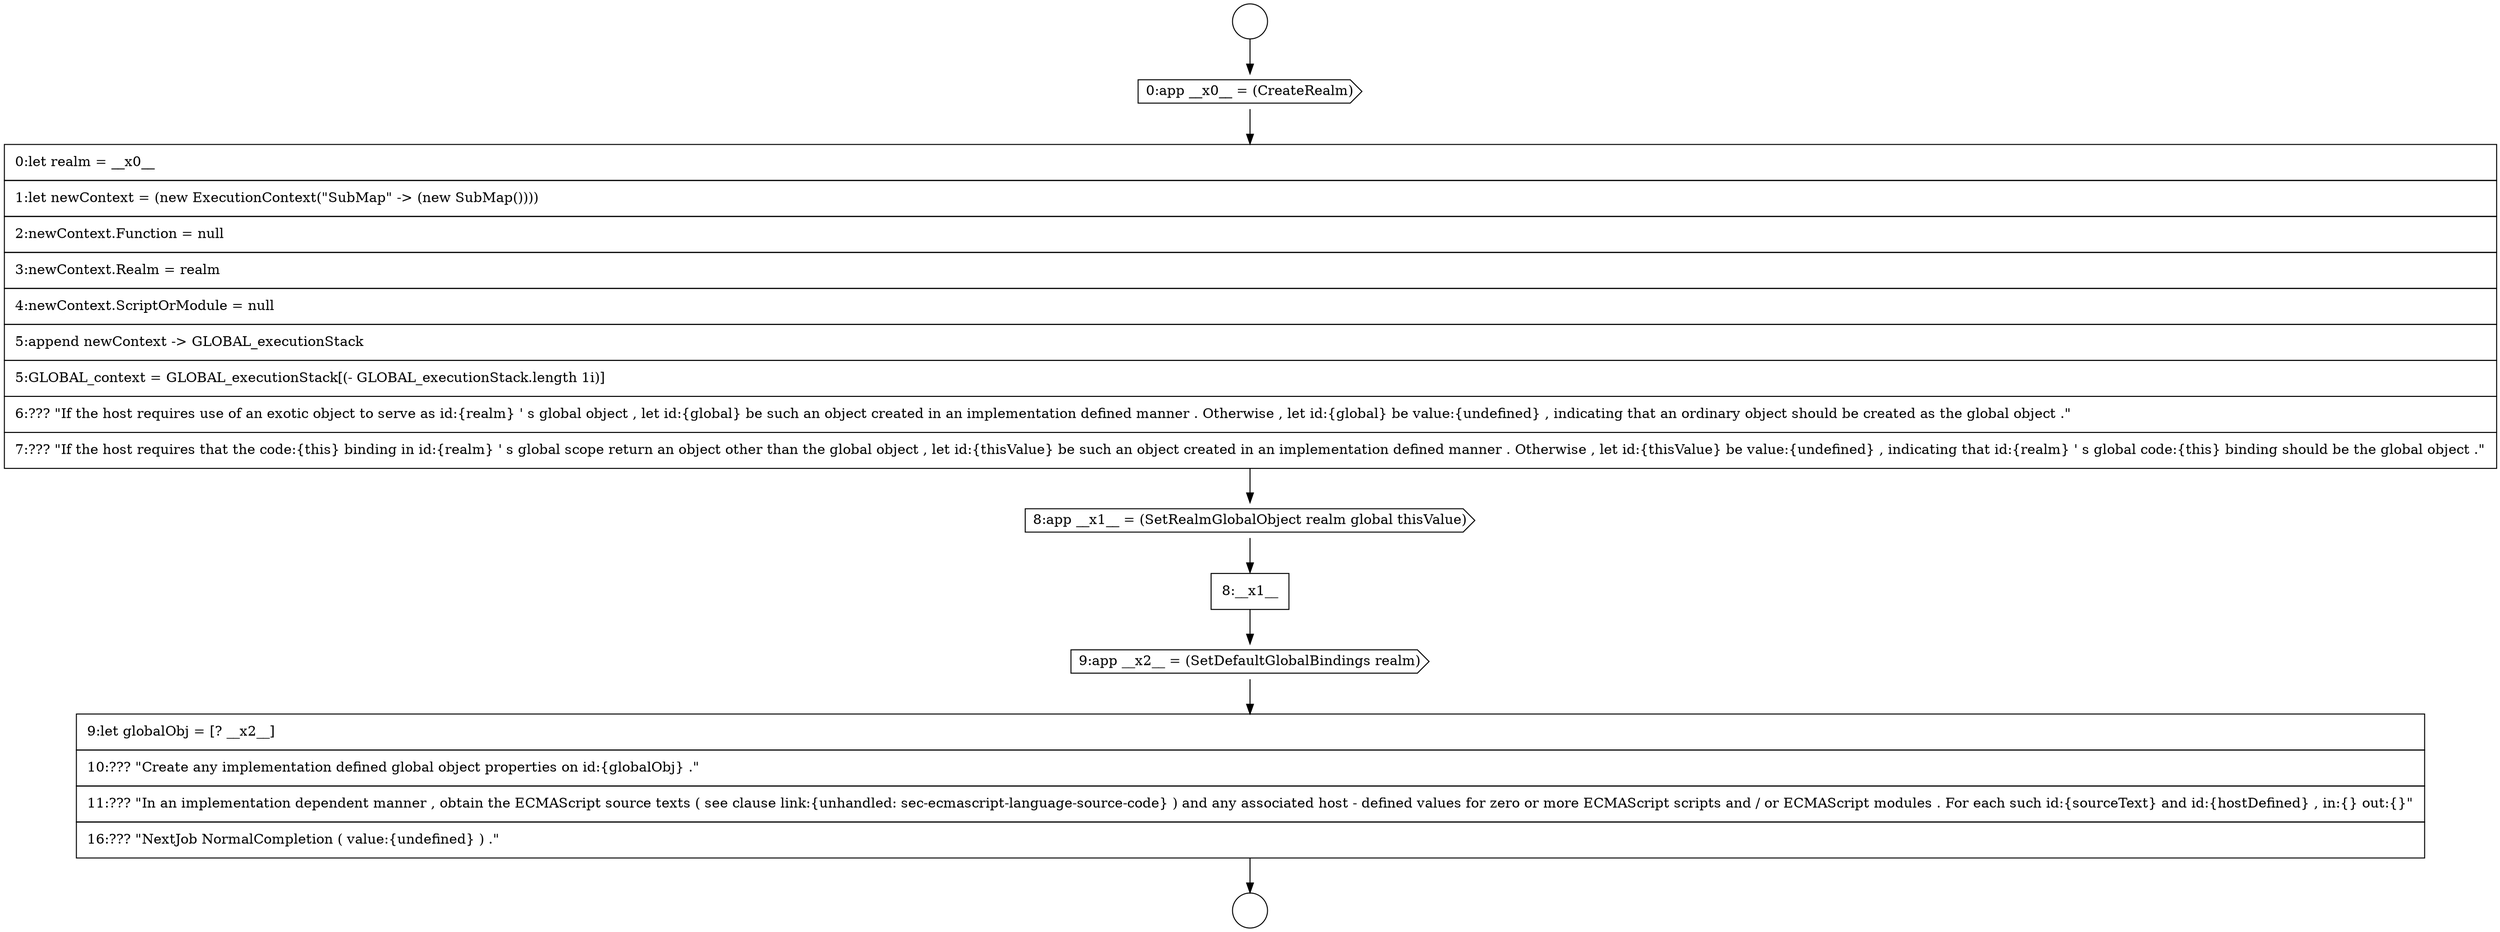 digraph {
  node1475 [shape=cds, label=<<font color="black">8:app __x1__ = (SetRealmGlobalObject realm global thisValue)</font>> color="black" fillcolor="white" style=filled]
  node1478 [shape=none, margin=0, label=<<font color="black">
    <table border="0" cellborder="1" cellspacing="0" cellpadding="10">
      <tr><td align="left">9:let globalObj = [? __x2__]</td></tr>
      <tr><td align="left">10:??? &quot;Create any implementation defined global object properties on id:{globalObj} .&quot;</td></tr>
      <tr><td align="left">11:??? &quot;In an implementation dependent manner , obtain the ECMAScript source texts ( see clause link:{unhandled: sec-ecmascript-language-source-code} ) and any associated host - defined values for zero or more ECMAScript scripts and / or ECMAScript modules . For each such id:{sourceText} and id:{hostDefined} , in:{} out:{}&quot;</td></tr>
      <tr><td align="left">16:??? &quot;NextJob NormalCompletion ( value:{undefined} ) .&quot;</td></tr>
    </table>
  </font>> color="black" fillcolor="white" style=filled]
  node1471 [shape=circle label=" " color="black" fillcolor="white" style=filled]
  node1472 [shape=circle label=" " color="black" fillcolor="white" style=filled]
  node1476 [shape=none, margin=0, label=<<font color="black">
    <table border="0" cellborder="1" cellspacing="0" cellpadding="10">
      <tr><td align="left">8:__x1__</td></tr>
    </table>
  </font>> color="black" fillcolor="white" style=filled]
  node1473 [shape=cds, label=<<font color="black">0:app __x0__ = (CreateRealm)</font>> color="black" fillcolor="white" style=filled]
  node1474 [shape=none, margin=0, label=<<font color="black">
    <table border="0" cellborder="1" cellspacing="0" cellpadding="10">
      <tr><td align="left">0:let realm = __x0__</td></tr>
      <tr><td align="left">1:let newContext = (new ExecutionContext(&quot;SubMap&quot; -&gt; (new SubMap())))</td></tr>
      <tr><td align="left">2:newContext.Function = null</td></tr>
      <tr><td align="left">3:newContext.Realm = realm</td></tr>
      <tr><td align="left">4:newContext.ScriptOrModule = null</td></tr>
      <tr><td align="left">5:append newContext -&gt; GLOBAL_executionStack</td></tr>
      <tr><td align="left">5:GLOBAL_context = GLOBAL_executionStack[(- GLOBAL_executionStack.length 1i)]</td></tr>
      <tr><td align="left">6:??? &quot;If the host requires use of an exotic object to serve as id:{realm} ' s global object , let id:{global} be such an object created in an implementation defined manner . Otherwise , let id:{global} be value:{undefined} , indicating that an ordinary object should be created as the global object .&quot;</td></tr>
      <tr><td align="left">7:??? &quot;If the host requires that the code:{this} binding in id:{realm} ' s global scope return an object other than the global object , let id:{thisValue} be such an object created in an implementation defined manner . Otherwise , let id:{thisValue} be value:{undefined} , indicating that id:{realm} ' s global code:{this} binding should be the global object .&quot;</td></tr>
    </table>
  </font>> color="black" fillcolor="white" style=filled]
  node1477 [shape=cds, label=<<font color="black">9:app __x2__ = (SetDefaultGlobalBindings realm)</font>> color="black" fillcolor="white" style=filled]
  node1476 -> node1477 [ color="black"]
  node1473 -> node1474 [ color="black"]
  node1475 -> node1476 [ color="black"]
  node1477 -> node1478 [ color="black"]
  node1478 -> node1472 [ color="black"]
  node1474 -> node1475 [ color="black"]
  node1471 -> node1473 [ color="black"]
}
